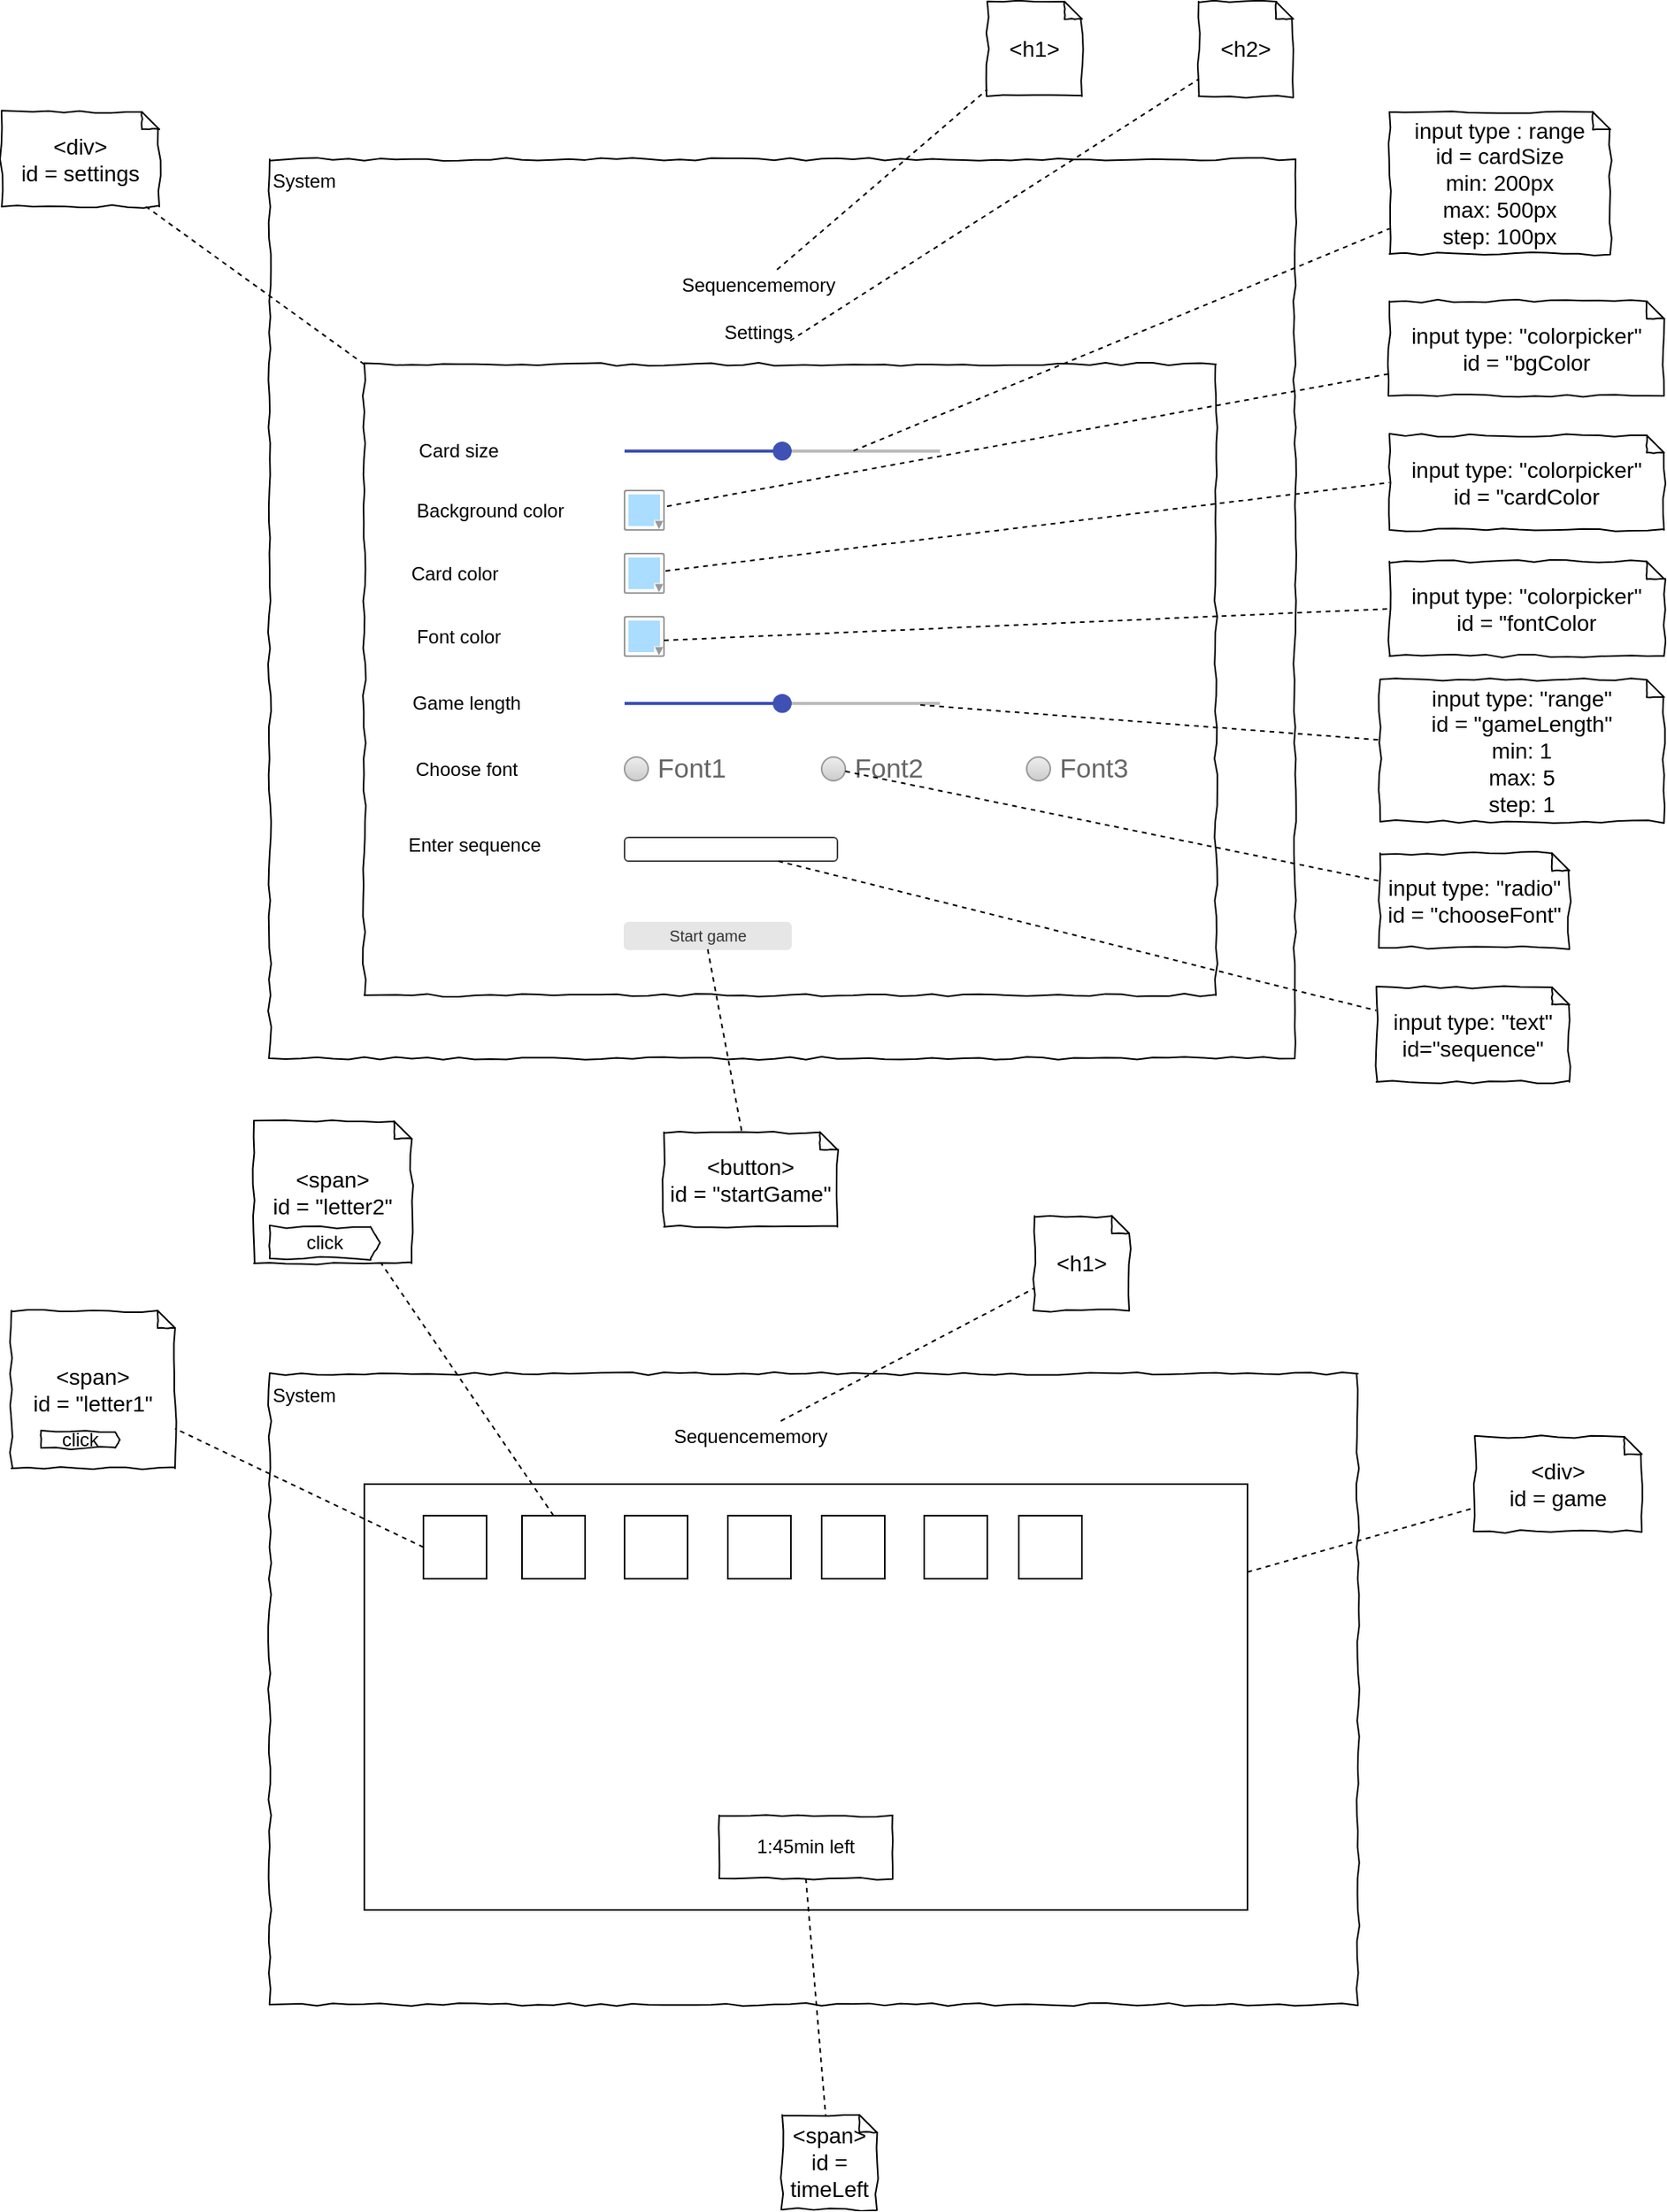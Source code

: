 <mxfile version="14.1.8" type="device"><diagram id="Orwy8HQejE7nL08U7krH" name="Seite-1"><mxGraphModel dx="1460" dy="1488" grid="1" gridSize="10" guides="1" tooltips="1" connect="1" arrows="1" fold="1" page="1" pageScale="1" pageWidth="1169" pageHeight="827" math="0" shadow="0"><root><mxCell id="0"/><mxCell id="1" parent="0"/><mxCell id="alpUPNlsmedwuIXuty5u-1" value="&lt;div style=&quot;text-align: left&quot;&gt;&lt;span&gt;System&lt;/span&gt;&lt;/div&gt;" style="rounded=0;whiteSpace=wrap;html=1;shadow=0;glass=0;comic=1;strokeColor=#000000;labelPosition=center;verticalLabelPosition=middle;align=left;verticalAlign=top;absoluteArcSize=1;arcSize=50;" parent="1" vertex="1"><mxGeometry x="210" y="20" width="650" height="570" as="geometry"/></mxCell><mxCell id="alpUPNlsmedwuIXuty5u-2" value="Sequencememory" style="text;html=1;strokeColor=none;fillColor=none;align=center;verticalAlign=middle;whiteSpace=wrap;rounded=0;" parent="1" vertex="1"><mxGeometry x="500" y="90" width="40" height="20" as="geometry"/></mxCell><mxCell id="alpUPNlsmedwuIXuty5u-3" value="Settings" style="text;html=1;strokeColor=none;fillColor=none;align=center;verticalAlign=middle;whiteSpace=wrap;rounded=0;" parent="1" vertex="1"><mxGeometry x="500" y="120" width="40" height="20" as="geometry"/></mxCell><mxCell id="alpUPNlsmedwuIXuty5u-4" value="&lt;div style=&quot;text-align: left&quot;&gt;&lt;br&gt;&lt;/div&gt;" style="rounded=0;whiteSpace=wrap;html=1;shadow=0;glass=0;comic=1;strokeColor=#000000;labelPosition=center;verticalLabelPosition=middle;align=left;verticalAlign=top;absoluteArcSize=1;arcSize=50;" parent="1" vertex="1"><mxGeometry x="270" y="150" width="540" height="400" as="geometry"/></mxCell><mxCell id="alpUPNlsmedwuIXuty5u-5" value="" style="dashed=0;verticalLabelPosition=bottom;verticalAlign=top;align=center;shape=mxgraph.gmdl.slider2;barPos=50;strokeColor=#3F51B5;opacity=100;strokeWidth=2;fillColor=#3F51B5;handleSize=10;shadow=0;" parent="1" vertex="1"><mxGeometry x="435" y="200" width="200" height="10" as="geometry"/></mxCell><mxCell id="alpUPNlsmedwuIXuty5u-6" value="" style="verticalLabelPosition=bottom;shadow=0;dashed=0;align=center;html=1;verticalAlign=top;strokeWidth=1;shape=mxgraph.mockup.forms.colorPicker;chosenColor=#aaddff;" parent="1" vertex="1"><mxGeometry x="435" y="230" width="25" height="25" as="geometry"/></mxCell><mxCell id="alpUPNlsmedwuIXuty5u-7" value="" style="verticalLabelPosition=bottom;shadow=0;dashed=0;align=center;html=1;verticalAlign=top;strokeWidth=1;shape=mxgraph.mockup.forms.colorPicker;chosenColor=#aaddff;" parent="1" vertex="1"><mxGeometry x="435" y="270" width="25" height="25" as="geometry"/></mxCell><mxCell id="alpUPNlsmedwuIXuty5u-8" value="" style="verticalLabelPosition=bottom;shadow=0;dashed=0;align=center;html=1;verticalAlign=top;strokeWidth=1;shape=mxgraph.mockup.forms.colorPicker;chosenColor=#aaddff;" parent="1" vertex="1"><mxGeometry x="435" y="310" width="25" height="25" as="geometry"/></mxCell><mxCell id="alpUPNlsmedwuIXuty5u-9" value="" style="dashed=0;verticalLabelPosition=bottom;verticalAlign=top;align=center;shape=mxgraph.gmdl.slider2;barPos=50;strokeColor=#3F51B5;opacity=100;strokeWidth=2;fillColor=#3F51B5;handleSize=10;shadow=0;" parent="1" vertex="1"><mxGeometry x="435" y="360" width="200" height="10" as="geometry"/></mxCell><mxCell id="alpUPNlsmedwuIXuty5u-10" value="Font1" style="shape=ellipse;fillColor=#eeeeee;strokeColor=#999999;gradientColor=#cccccc;html=1;align=left;spacingLeft=4;fontSize=17;fontColor=#666666;labelPosition=right;shadow=0;" parent="1" vertex="1"><mxGeometry x="435" y="399" width="15" height="15" as="geometry"/></mxCell><mxCell id="alpUPNlsmedwuIXuty5u-11" value="Font2" style="shape=ellipse;fillColor=#eeeeee;strokeColor=#999999;gradientColor=#cccccc;html=1;align=left;spacingLeft=4;fontSize=17;fontColor=#666666;labelPosition=right;shadow=0;" parent="1" vertex="1"><mxGeometry x="560" y="399" width="15" height="15" as="geometry"/></mxCell><mxCell id="alpUPNlsmedwuIXuty5u-12" value="Font3" style="shape=ellipse;fillColor=#eeeeee;strokeColor=#999999;gradientColor=#cccccc;html=1;align=left;spacingLeft=4;fontSize=17;fontColor=#666666;labelPosition=right;shadow=0;" parent="1" vertex="1"><mxGeometry x="690" y="399" width="15" height="15" as="geometry"/></mxCell><mxCell id="alpUPNlsmedwuIXuty5u-15" value="" style="strokeWidth=1;html=1;shadow=0;dashed=0;shape=mxgraph.ios.iTextInput;strokeColor=#444444;buttonText=;fontSize=8;whiteSpace=wrap;align=left;" parent="1" vertex="1"><mxGeometry x="435" y="450" width="135" height="15" as="geometry"/></mxCell><mxCell id="alpUPNlsmedwuIXuty5u-16" value="Card size" style="text;html=1;strokeColor=none;fillColor=none;align=center;verticalAlign=middle;whiteSpace=wrap;rounded=0;" parent="1" vertex="1"><mxGeometry x="300" y="195" width="60" height="20" as="geometry"/></mxCell><mxCell id="alpUPNlsmedwuIXuty5u-17" value="Background color" style="text;html=1;strokeColor=none;fillColor=none;align=center;verticalAlign=middle;whiteSpace=wrap;rounded=0;" parent="1" vertex="1"><mxGeometry x="300" y="232.5" width="100" height="20" as="geometry"/></mxCell><mxCell id="alpUPNlsmedwuIXuty5u-18" value="Card color" style="text;html=1;strokeColor=none;fillColor=none;align=center;verticalAlign=middle;whiteSpace=wrap;rounded=0;" parent="1" vertex="1"><mxGeometry x="295" y="272.5" width="65" height="20" as="geometry"/></mxCell><mxCell id="alpUPNlsmedwuIXuty5u-21" value="Font color" style="text;html=1;strokeColor=none;fillColor=none;align=center;verticalAlign=middle;whiteSpace=wrap;rounded=0;" parent="1" vertex="1"><mxGeometry x="300" y="312.5" width="60" height="20" as="geometry"/></mxCell><mxCell id="alpUPNlsmedwuIXuty5u-22" value="Game length" style="text;html=1;strokeColor=none;fillColor=none;align=center;verticalAlign=middle;whiteSpace=wrap;rounded=0;" parent="1" vertex="1"><mxGeometry x="295" y="355" width="80" height="20" as="geometry"/></mxCell><mxCell id="alpUPNlsmedwuIXuty5u-23" value="Choose font" style="text;html=1;strokeColor=none;fillColor=none;align=center;verticalAlign=middle;whiteSpace=wrap;rounded=0;" parent="1" vertex="1"><mxGeometry x="300" y="396.5" width="70" height="20" as="geometry"/></mxCell><mxCell id="alpUPNlsmedwuIXuty5u-26" value="Enter sequence" style="text;html=1;strokeColor=none;fillColor=none;align=center;verticalAlign=middle;whiteSpace=wrap;rounded=0;" parent="1" vertex="1"><mxGeometry x="290" y="445" width="100" height="20" as="geometry"/></mxCell><mxCell id="alpUPNlsmedwuIXuty5u-27" value="&amp;lt;h1&amp;gt;" style="shape=note;strokeWidth=1;fontSize=14;size=11;whiteSpace=wrap;html=1;rounded=0;shadow=0;comic=1;fillColor=#FFFFFF;" parent="1" vertex="1"><mxGeometry x="665" y="-80" width="60" height="60" as="geometry"/></mxCell><mxCell id="alpUPNlsmedwuIXuty5u-28" value="" style="endArrow=none;dashed=1;html=1;" parent="1" source="alpUPNlsmedwuIXuty5u-2" target="alpUPNlsmedwuIXuty5u-27" edge="1"><mxGeometry width="50" height="50" relative="1" as="geometry"><mxPoint x="635" y="-20" as="sourcePoint"/><mxPoint x="525" as="targetPoint"/></mxGeometry></mxCell><mxCell id="alpUPNlsmedwuIXuty5u-29" value="&amp;lt;h2&amp;gt;" style="shape=note;strokeWidth=1;fontSize=14;size=11;whiteSpace=wrap;html=1;rounded=0;shadow=0;comic=1;fillColor=#FFFFFF;" parent="1" vertex="1"><mxGeometry x="799" y="-80" width="60" height="60" as="geometry"/></mxCell><mxCell id="alpUPNlsmedwuIXuty5u-30" value="" style="endArrow=none;dashed=1;html=1;exitX=1;exitY=0.75;exitDx=0;exitDy=0;" parent="1" source="alpUPNlsmedwuIXuty5u-3" target="alpUPNlsmedwuIXuty5u-29" edge="1"><mxGeometry width="50" height="50" relative="1" as="geometry"><mxPoint x="769" y="-20" as="sourcePoint"/><mxPoint x="659" as="targetPoint"/></mxGeometry></mxCell><mxCell id="alpUPNlsmedwuIXuty5u-31" value="input type : range&lt;br&gt;id = cardSize&lt;br&gt;min: 200px&lt;br&gt;max: 500px&lt;br&gt;step: 100px" style="shape=note;strokeWidth=1;fontSize=14;size=11;whiteSpace=wrap;html=1;rounded=0;shadow=0;comic=1;fillColor=#FFFFFF;" parent="1" vertex="1"><mxGeometry x="920" y="-10" width="140" height="90" as="geometry"/></mxCell><mxCell id="alpUPNlsmedwuIXuty5u-32" value="" style="endArrow=none;dashed=1;html=1;exitX=0.726;exitY=0.482;exitDx=0;exitDy=0;exitPerimeter=0;" parent="1" source="alpUPNlsmedwuIXuty5u-5" target="alpUPNlsmedwuIXuty5u-31" edge="1"><mxGeometry width="50" height="50" relative="1" as="geometry"><mxPoint x="940" y="100" as="sourcePoint"/><mxPoint x="830" y="120" as="targetPoint"/></mxGeometry></mxCell><mxCell id="alpUPNlsmedwuIXuty5u-33" value="input type: &quot;colorpicker&quot;&lt;br&gt;id = &quot;bgColor" style="shape=note;strokeWidth=1;fontSize=14;size=11;whiteSpace=wrap;html=1;rounded=0;shadow=0;comic=1;fillColor=#FFFFFF;" parent="1" vertex="1"><mxGeometry x="920" y="110" width="174.12" height="60" as="geometry"/></mxCell><mxCell id="alpUPNlsmedwuIXuty5u-34" value="" style="endArrow=none;dashed=1;html=1;exitX=1.08;exitY=0.4;exitDx=0;exitDy=0;exitPerimeter=0;" parent="1" source="alpUPNlsmedwuIXuty5u-6" target="alpUPNlsmedwuIXuty5u-33" edge="1"><mxGeometry width="50" height="50" relative="1" as="geometry"><mxPoint x="430.005" y="249.825" as="sourcePoint"/><mxPoint x="805.88" y="280" as="targetPoint"/></mxGeometry></mxCell><mxCell id="alpUPNlsmedwuIXuty5u-35" value="input type: &quot;colorpicker&quot;&lt;br&gt;id = &quot;cardColor" style="shape=note;strokeWidth=1;fontSize=14;size=11;whiteSpace=wrap;html=1;rounded=0;shadow=0;comic=1;fillColor=#FFFFFF;" parent="1" vertex="1"><mxGeometry x="920" y="195" width="174.12" height="60" as="geometry"/></mxCell><mxCell id="alpUPNlsmedwuIXuty5u-36" value="input type: &quot;colorpicker&quot;&lt;br&gt;id = &quot;fontColor" style="shape=note;strokeWidth=1;fontSize=14;size=11;whiteSpace=wrap;html=1;rounded=0;shadow=0;comic=1;fillColor=#FFFFFF;" parent="1" vertex="1"><mxGeometry x="920" y="275" width="174.12" height="60" as="geometry"/></mxCell><mxCell id="alpUPNlsmedwuIXuty5u-38" value="" style="endArrow=none;dashed=1;html=1;exitX=1.04;exitY=0.44;exitDx=0;exitDy=0;exitPerimeter=0;entryX=0;entryY=0.5;entryDx=0;entryDy=0;entryPerimeter=0;" parent="1" source="alpUPNlsmedwuIXuty5u-7" target="alpUPNlsmedwuIXuty5u-35" edge="1"><mxGeometry width="50" height="50" relative="1" as="geometry"><mxPoint x="472" y="250" as="sourcePoint"/><mxPoint x="930" y="199.584" as="targetPoint"/></mxGeometry></mxCell><mxCell id="alpUPNlsmedwuIXuty5u-39" value="" style="endArrow=none;dashed=1;html=1;exitX=1;exitY=0.6;exitDx=0;exitDy=0;exitPerimeter=0;entryX=0;entryY=0.5;entryDx=0;entryDy=0;entryPerimeter=0;" parent="1" source="alpUPNlsmedwuIXuty5u-8" target="alpUPNlsmedwuIXuty5u-36" edge="1"><mxGeometry width="50" height="50" relative="1" as="geometry"><mxPoint x="471" y="291" as="sourcePoint"/><mxPoint x="930" y="275" as="targetPoint"/></mxGeometry></mxCell><mxCell id="alpUPNlsmedwuIXuty5u-40" value="input type: &quot;range&quot;&lt;br&gt;id = &quot;gameLength&quot;&lt;br&gt;min: 1&lt;br&gt;max: 5&lt;br&gt;step: 1" style="shape=note;strokeWidth=1;fontSize=14;size=11;whiteSpace=wrap;html=1;rounded=0;shadow=0;comic=1;fillColor=#FFFFFF;" parent="1" vertex="1"><mxGeometry x="914.12" y="350" width="180" height="90" as="geometry"/></mxCell><mxCell id="alpUPNlsmedwuIXuty5u-41" value="" style="endArrow=none;dashed=1;html=1;exitX=0.938;exitY=0.6;exitDx=0;exitDy=0;exitPerimeter=0;" parent="1" source="alpUPNlsmedwuIXuty5u-9" target="alpUPNlsmedwuIXuty5u-40" edge="1"><mxGeometry width="50" height="50" relative="1" as="geometry"><mxPoint x="940" y="430" as="sourcePoint"/><mxPoint x="830" y="450" as="targetPoint"/></mxGeometry></mxCell><mxCell id="alpUPNlsmedwuIXuty5u-42" value="input type: &quot;radio&quot;&lt;br&gt;id = &quot;chooseFont&quot;" style="shape=note;strokeWidth=1;fontSize=14;size=11;whiteSpace=wrap;html=1;rounded=0;shadow=0;comic=1;fillColor=#FFFFFF;" parent="1" vertex="1"><mxGeometry x="914.12" y="460" width="120" height="60" as="geometry"/></mxCell><mxCell id="alpUPNlsmedwuIXuty5u-43" value="" style="endArrow=none;dashed=1;html=1;" parent="1" source="alpUPNlsmedwuIXuty5u-11" target="alpUPNlsmedwuIXuty5u-42" edge="1"><mxGeometry width="50" height="50" relative="1" as="geometry"><mxPoint x="940" y="525" as="sourcePoint"/><mxPoint x="830" y="545" as="targetPoint"/></mxGeometry></mxCell><mxCell id="alpUPNlsmedwuIXuty5u-44" value="input type: &quot;text&quot;&lt;br&gt;id=&quot;sequence&quot;" style="shape=note;strokeWidth=1;fontSize=14;size=11;whiteSpace=wrap;html=1;rounded=0;shadow=0;comic=1;fillColor=#FFFFFF;" parent="1" vertex="1"><mxGeometry x="911.73" y="545" width="122.39" height="60" as="geometry"/></mxCell><mxCell id="alpUPNlsmedwuIXuty5u-45" value="" style="endArrow=none;dashed=1;html=1;" parent="1" source="alpUPNlsmedwuIXuty5u-15" target="alpUPNlsmedwuIXuty5u-44" edge="1"><mxGeometry width="50" height="50" relative="1" as="geometry"><mxPoint x="493.268" y="440" as="sourcePoint"/><mxPoint x="771.73" y="625" as="targetPoint"/></mxGeometry></mxCell><mxCell id="alpUPNlsmedwuIXuty5u-46" value="Start game" style="rounded=1;html=1;shadow=0;dashed=0;whiteSpace=wrap;fontSize=10;fillColor=#E6E6E6;align=center;strokeColor=#E6E6E6;fontColor=#333333;" parent="1" vertex="1"><mxGeometry x="435" y="504" width="105.5" height="16.88" as="geometry"/></mxCell><mxCell id="alpUPNlsmedwuIXuty5u-47" value="&amp;lt;button&amp;gt;&lt;br&gt;id = &quot;startGame&quot;" style="shape=note;strokeWidth=1;fontSize=14;size=11;whiteSpace=wrap;html=1;rounded=0;shadow=0;comic=1;fillColor=#FFFFFF;" parent="1" vertex="1"><mxGeometry x="460" y="636.88" width="110" height="60" as="geometry"/></mxCell><mxCell id="alpUPNlsmedwuIXuty5u-48" value="" style="endArrow=none;dashed=1;html=1;exitX=0.5;exitY=1;exitDx=0;exitDy=0;" parent="1" source="alpUPNlsmedwuIXuty5u-46" target="alpUPNlsmedwuIXuty5u-47" edge="1"><mxGeometry width="50" height="50" relative="1" as="geometry"><mxPoint x="572.75" y="520.88" as="sourcePoint"/><mxPoint x="320" y="716.88" as="targetPoint"/></mxGeometry></mxCell><mxCell id="alpUPNlsmedwuIXuty5u-49" value="&amp;lt;div&amp;gt;&lt;br&gt;id = settings" style="shape=note;strokeWidth=1;fontSize=14;size=11;whiteSpace=wrap;html=1;rounded=0;shadow=0;comic=1;fillColor=#FFFFFF;" parent="1" vertex="1"><mxGeometry x="40" y="-10" width="100" height="60" as="geometry"/></mxCell><mxCell id="alpUPNlsmedwuIXuty5u-50" value="" style="endArrow=none;dashed=1;html=1;exitX=0;exitY=0;exitDx=0;exitDy=0;" parent="1" source="alpUPNlsmedwuIXuty5u-4" target="alpUPNlsmedwuIXuty5u-49" edge="1"><mxGeometry width="50" height="50" relative="1" as="geometry"><mxPoint x="10" y="50" as="sourcePoint"/><mxPoint x="-100" y="70" as="targetPoint"/></mxGeometry></mxCell><mxCell id="alpUPNlsmedwuIXuty5u-51" value="&lt;div style=&quot;text-align: left&quot;&gt;&lt;span&gt;System&lt;/span&gt;&lt;/div&gt;" style="rounded=0;whiteSpace=wrap;html=1;shadow=0;glass=0;comic=1;strokeColor=#000000;labelPosition=center;verticalLabelPosition=middle;align=left;verticalAlign=top;absoluteArcSize=1;arcSize=50;" parent="1" vertex="1"><mxGeometry x="210" y="790" width="690" height="400" as="geometry"/></mxCell><mxCell id="alpUPNlsmedwuIXuty5u-59" value="" style="rounded=0;whiteSpace=wrap;html=1;" parent="1" vertex="1"><mxGeometry x="270" y="860" width="560" height="270" as="geometry"/></mxCell><mxCell id="alpUPNlsmedwuIXuty5u-52" value="" style="whiteSpace=wrap;html=1;aspect=fixed;" parent="1" vertex="1"><mxGeometry x="307.5" y="880" width="40" height="40" as="geometry"/></mxCell><mxCell id="alpUPNlsmedwuIXuty5u-53" value="" style="whiteSpace=wrap;html=1;aspect=fixed;" parent="1" vertex="1"><mxGeometry x="370" y="880" width="40" height="40" as="geometry"/></mxCell><mxCell id="alpUPNlsmedwuIXuty5u-54" value="" style="whiteSpace=wrap;html=1;aspect=fixed;" parent="1" vertex="1"><mxGeometry x="435" y="880" width="40" height="40" as="geometry"/></mxCell><mxCell id="alpUPNlsmedwuIXuty5u-55" value="" style="whiteSpace=wrap;html=1;aspect=fixed;" parent="1" vertex="1"><mxGeometry x="500.5" y="880" width="40" height="40" as="geometry"/></mxCell><mxCell id="alpUPNlsmedwuIXuty5u-56" value="" style="whiteSpace=wrap;html=1;aspect=fixed;" parent="1" vertex="1"><mxGeometry x="560" y="880" width="40" height="40" as="geometry"/></mxCell><mxCell id="alpUPNlsmedwuIXuty5u-57" value="" style="whiteSpace=wrap;html=1;aspect=fixed;" parent="1" vertex="1"><mxGeometry x="625" y="880" width="40" height="40" as="geometry"/></mxCell><mxCell id="alpUPNlsmedwuIXuty5u-58" value="" style="whiteSpace=wrap;html=1;aspect=fixed;" parent="1" vertex="1"><mxGeometry x="685" y="880" width="40" height="40" as="geometry"/></mxCell><mxCell id="alpUPNlsmedwuIXuty5u-60" value="Sequencememory" style="text;html=1;strokeColor=none;fillColor=none;align=center;verticalAlign=middle;whiteSpace=wrap;rounded=0;" parent="1" vertex="1"><mxGeometry x="495" y="820" width="40" height="20" as="geometry"/></mxCell><mxCell id="alpUPNlsmedwuIXuty5u-61" value="&lt;div style=&quot;text-align: left&quot;&gt;1:45min left&lt;/div&gt;" style="rounded=0;whiteSpace=wrap;html=1;comic=1;" parent="1" vertex="1"><mxGeometry x="495" y="1070" width="110" height="40" as="geometry"/></mxCell><mxCell id="alpUPNlsmedwuIXuty5u-62" value="&amp;lt;h1&amp;gt;" style="shape=note;strokeWidth=1;fontSize=14;size=11;whiteSpace=wrap;html=1;rounded=0;shadow=0;comic=1;fillColor=#FFFFFF;" parent="1" vertex="1"><mxGeometry x="695" y="690" width="60" height="60" as="geometry"/></mxCell><mxCell id="alpUPNlsmedwuIXuty5u-63" value="" style="endArrow=none;dashed=1;html=1;" parent="1" source="alpUPNlsmedwuIXuty5u-60" target="alpUPNlsmedwuIXuty5u-62" edge="1"><mxGeometry width="50" height="50" relative="1" as="geometry"><mxPoint x="665" y="750" as="sourcePoint"/><mxPoint x="555" y="770" as="targetPoint"/></mxGeometry></mxCell><mxCell id="alpUPNlsmedwuIXuty5u-64" value="&amp;lt;div&amp;gt;&lt;br&gt;id = game" style="shape=note;strokeWidth=1;fontSize=14;size=11;whiteSpace=wrap;html=1;rounded=0;shadow=0;comic=1;fillColor=#FFFFFF;" parent="1" vertex="1"><mxGeometry x="974.12" y="830" width="105.88" height="60" as="geometry"/></mxCell><mxCell id="alpUPNlsmedwuIXuty5u-65" value="" style="endArrow=none;dashed=1;html=1;" parent="1" source="alpUPNlsmedwuIXuty5u-59" target="alpUPNlsmedwuIXuty5u-64" edge="1"><mxGeometry width="50" height="50" relative="1" as="geometry"><mxPoint x="944.12" y="880" as="sourcePoint"/><mxPoint x="834.12" y="900" as="targetPoint"/></mxGeometry></mxCell><mxCell id="alpUPNlsmedwuIXuty5u-66" value="&amp;lt;span&amp;gt;&lt;br&gt;id = timeLeft" style="shape=note;strokeWidth=1;fontSize=14;size=11;whiteSpace=wrap;html=1;rounded=0;shadow=0;comic=1;fillColor=#FFFFFF;" parent="1" vertex="1"><mxGeometry x="535" y="1260" width="60" height="60" as="geometry"/></mxCell><mxCell id="alpUPNlsmedwuIXuty5u-67" value="" style="endArrow=none;dashed=1;html=1;" parent="1" target="alpUPNlsmedwuIXuty5u-66" edge="1"><mxGeometry width="50" height="50" relative="1" as="geometry"><mxPoint x="550" y="1110" as="sourcePoint"/><mxPoint x="395" y="1340" as="targetPoint"/></mxGeometry></mxCell><mxCell id="alpUPNlsmedwuIXuty5u-68" value="&amp;lt;span&amp;gt;&lt;br&gt;id = &quot;letter1&quot;" style="shape=note;strokeWidth=1;fontSize=14;size=11;whiteSpace=wrap;html=1;rounded=0;shadow=0;comic=1;fillColor=#FFFFFF;" parent="1" vertex="1"><mxGeometry x="46.25" y="750" width="103.75" height="100" as="geometry"/></mxCell><mxCell id="alpUPNlsmedwuIXuty5u-69" value="" style="endArrow=none;dashed=1;html=1;exitX=0;exitY=0.5;exitDx=0;exitDy=0;" parent="1" source="alpUPNlsmedwuIXuty5u-52" target="alpUPNlsmedwuIXuty5u-68" edge="1"><mxGeometry width="50" height="50" relative="1" as="geometry"><mxPoint x="133.75" y="950" as="sourcePoint"/><mxPoint x="-93.75" y="830" as="targetPoint"/></mxGeometry></mxCell><mxCell id="alpUPNlsmedwuIXuty5u-70" value="&amp;lt;span&amp;gt;&lt;br&gt;id = &quot;letter2&quot;" style="shape=note;strokeWidth=1;fontSize=14;size=11;whiteSpace=wrap;html=1;rounded=0;shadow=0;comic=1;fillColor=#FFFFFF;" parent="1" vertex="1"><mxGeometry x="200" y="630" width="100" height="90" as="geometry"/></mxCell><mxCell id="alpUPNlsmedwuIXuty5u-71" value="" style="endArrow=none;dashed=1;html=1;exitX=0.5;exitY=0;exitDx=0;exitDy=0;" parent="1" source="alpUPNlsmedwuIXuty5u-53" target="alpUPNlsmedwuIXuty5u-70" edge="1"><mxGeometry width="50" height="50" relative="1" as="geometry"><mxPoint x="170" y="720" as="sourcePoint"/><mxPoint x="60" y="740" as="targetPoint"/></mxGeometry></mxCell><mxCell id="qk0Aiwg71A3xNaXOY0an-2" value="click" style="html=1;shape=mxgraph.sysml.sendSigAct;strokeWidth=1;whiteSpace=wrap;align=center;shadow=0;comic=1" parent="1" vertex="1"><mxGeometry x="65" y="827" width="50" height="10" as="geometry"/></mxCell><mxCell id="qk0Aiwg71A3xNaXOY0an-3" value="click" style="html=1;shape=mxgraph.sysml.sendSigAct;strokeWidth=1;whiteSpace=wrap;align=center;shadow=0;comic=1" parent="1" vertex="1"><mxGeometry x="210" y="696.88" width="70" height="20" as="geometry"/></mxCell></root></mxGraphModel></diagram></mxfile>